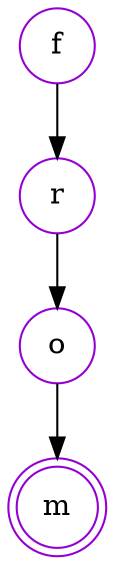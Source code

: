 digraph {   
    node [shape = doublecircle, color = darkviolet] m ;
    node [shape = circle];
    node [color= darkviolet];
    f -> r -> o -> m;	
}